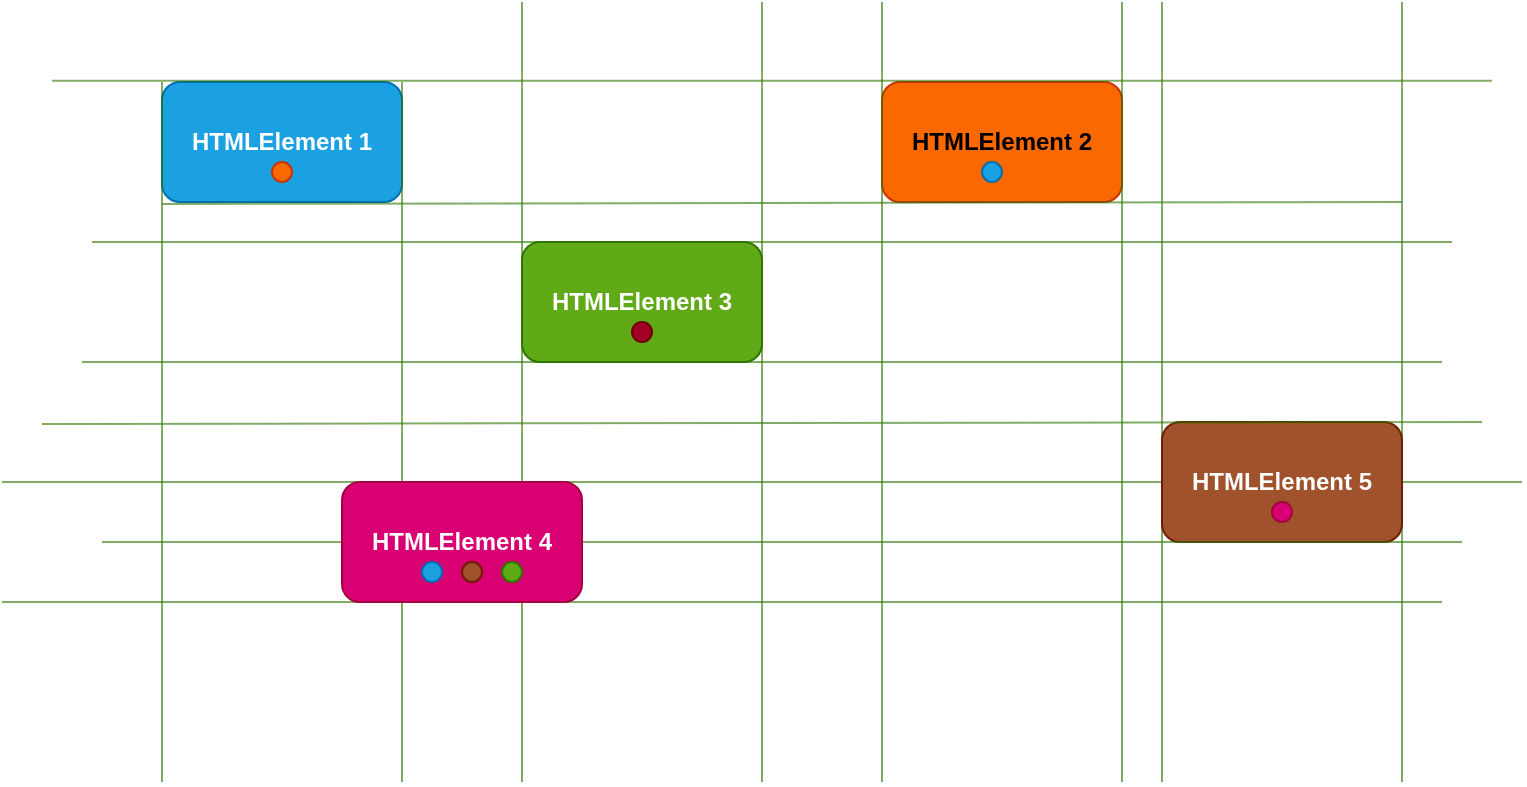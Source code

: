 <mxfile version="28.0.6">
  <diagram name="Page-1" id="fzvJIQ_de0OLvvBoXXh7">
    <mxGraphModel dx="785" dy="438" grid="1" gridSize="10" guides="1" tooltips="1" connect="1" arrows="1" fold="1" page="1" pageScale="1" pageWidth="850" pageHeight="1100" math="0" shadow="0">
      <root>
        <mxCell id="0" />
        <mxCell id="1" parent="0" />
        <mxCell id="SwLzwX62SQrjsGCUjmSD-1" value="&lt;b style=&quot;color: generic-light-dark(rgb(0, 0, 0), rgb(255, 255, 255));&quot;&gt;HTMLElement 1&lt;/b&gt;" style="rounded=1;whiteSpace=wrap;html=1;fillColor=#1ba1e2;fontColor=#ffffff;strokeColor=#006EAF;" vertex="1" parent="1">
          <mxGeometry x="120" y="90" width="120" height="60" as="geometry" />
        </mxCell>
        <mxCell id="SwLzwX62SQrjsGCUjmSD-2" value="&lt;b&gt;HTMLElement 3&lt;/b&gt;" style="rounded=1;whiteSpace=wrap;html=1;fillColor=#60a917;fontColor=#ffffff;strokeColor=#2D7600;" vertex="1" parent="1">
          <mxGeometry x="300" y="170" width="120" height="60" as="geometry" />
        </mxCell>
        <mxCell id="SwLzwX62SQrjsGCUjmSD-3" value="&lt;b&gt;HTMLElement 2&lt;/b&gt;" style="rounded=1;whiteSpace=wrap;html=1;fillColor=#fa6800;fontColor=#000000;strokeColor=#C73500;" vertex="1" parent="1">
          <mxGeometry x="480" y="90" width="120" height="60" as="geometry" />
        </mxCell>
        <mxCell id="SwLzwX62SQrjsGCUjmSD-7" value="" style="endArrow=none;html=1;rounded=0;fillColor=#60a917;strokeColor=#2D7600;entryX=1;entryY=0;entryDx=0;entryDy=0;opacity=60;" edge="1" parent="1" target="SwLzwX62SQrjsGCUjmSD-1">
          <mxGeometry width="50" height="50" relative="1" as="geometry">
            <mxPoint x="240" y="440" as="sourcePoint" />
            <mxPoint x="240" y="120" as="targetPoint" />
          </mxGeometry>
        </mxCell>
        <mxCell id="SwLzwX62SQrjsGCUjmSD-6" value="" style="endArrow=none;html=1;rounded=0;fillColor=#60a917;strokeColor=#2D7600;entryX=0;entryY=0;entryDx=0;entryDy=0;opacity=60;" edge="1" parent="1" target="SwLzwX62SQrjsGCUjmSD-1">
          <mxGeometry width="50" height="50" relative="1" as="geometry">
            <mxPoint x="120" y="440" as="sourcePoint" />
            <mxPoint x="120" y="120" as="targetPoint" />
          </mxGeometry>
        </mxCell>
        <mxCell id="SwLzwX62SQrjsGCUjmSD-8" value="" style="endArrow=none;html=1;rounded=0;fillColor=#60a917;strokeColor=#2D7600;opacity=60;" edge="1" parent="1">
          <mxGeometry width="50" height="50" relative="1" as="geometry">
            <mxPoint x="300" y="440" as="sourcePoint" />
            <mxPoint x="300" y="50" as="targetPoint" />
          </mxGeometry>
        </mxCell>
        <mxCell id="SwLzwX62SQrjsGCUjmSD-9" value="" style="endArrow=none;html=1;rounded=0;fillColor=#60a917;strokeColor=#2D7600;opacity=60;" edge="1" parent="1">
          <mxGeometry width="50" height="50" relative="1" as="geometry">
            <mxPoint x="420" y="440" as="sourcePoint" />
            <mxPoint x="420" y="50" as="targetPoint" />
          </mxGeometry>
        </mxCell>
        <mxCell id="SwLzwX62SQrjsGCUjmSD-10" value="" style="endArrow=none;html=1;rounded=0;fillColor=#60a917;strokeColor=#2D7600;opacity=60;" edge="1" parent="1">
          <mxGeometry width="50" height="50" relative="1" as="geometry">
            <mxPoint x="480" y="440" as="sourcePoint" />
            <mxPoint x="480" y="50" as="targetPoint" />
          </mxGeometry>
        </mxCell>
        <mxCell id="SwLzwX62SQrjsGCUjmSD-11" value="" style="endArrow=none;html=1;rounded=0;fillColor=#60a917;strokeColor=#2D7600;opacity=60;" edge="1" parent="1">
          <mxGeometry width="50" height="50" relative="1" as="geometry">
            <mxPoint x="600" y="440" as="sourcePoint" />
            <mxPoint x="600" y="50" as="targetPoint" />
          </mxGeometry>
        </mxCell>
        <mxCell id="SwLzwX62SQrjsGCUjmSD-13" value="" style="endArrow=none;html=1;rounded=0;fillColor=#60a917;strokeColor=#2D7600;opacity=60;" edge="1" parent="1">
          <mxGeometry width="50" height="50" relative="1" as="geometry">
            <mxPoint x="620" y="440" as="sourcePoint" />
            <mxPoint x="620" y="50" as="targetPoint" />
          </mxGeometry>
        </mxCell>
        <mxCell id="SwLzwX62SQrjsGCUjmSD-14" value="" style="endArrow=none;html=1;rounded=0;fillColor=#60a917;strokeColor=#2D7600;opacity=60;" edge="1" parent="1">
          <mxGeometry width="50" height="50" relative="1" as="geometry">
            <mxPoint x="740" y="440" as="sourcePoint" />
            <mxPoint x="740" y="50" as="targetPoint" />
          </mxGeometry>
        </mxCell>
        <mxCell id="SwLzwX62SQrjsGCUjmSD-15" value="" style="endArrow=none;html=1;rounded=0;fillColor=#60a917;strokeColor=#2D7600;opacity=60;" edge="1" parent="1">
          <mxGeometry width="50" height="50" relative="1" as="geometry">
            <mxPoint x="740" y="150" as="sourcePoint" />
            <mxPoint x="120" y="151" as="targetPoint" />
          </mxGeometry>
        </mxCell>
        <mxCell id="SwLzwX62SQrjsGCUjmSD-16" value="" style="endArrow=none;html=1;rounded=0;fillColor=#60a917;strokeColor=#2D7600;opacity=60;" edge="1" parent="1">
          <mxGeometry width="50" height="50" relative="1" as="geometry">
            <mxPoint x="760" y="350" as="sourcePoint" />
            <mxPoint x="40" y="350" as="targetPoint" />
          </mxGeometry>
        </mxCell>
        <mxCell id="SwLzwX62SQrjsGCUjmSD-17" value="" style="endArrow=none;html=1;rounded=0;fillColor=#60a917;strokeColor=#2D7600;opacity=60;" edge="1" parent="1">
          <mxGeometry width="50" height="50" relative="1" as="geometry">
            <mxPoint x="800" y="290" as="sourcePoint" />
            <mxPoint x="40" y="290" as="targetPoint" />
          </mxGeometry>
        </mxCell>
        <mxCell id="SwLzwX62SQrjsGCUjmSD-12" value="&lt;b&gt;HTMLElement 5&lt;/b&gt;" style="rounded=1;whiteSpace=wrap;html=1;fillColor=#a0522d;fontColor=#ffffff;strokeColor=#6D1F00;" vertex="1" parent="1">
          <mxGeometry x="620" y="260" width="120" height="60" as="geometry" />
        </mxCell>
        <mxCell id="SwLzwX62SQrjsGCUjmSD-18" value="" style="endArrow=none;html=1;rounded=0;fillColor=#60a917;strokeColor=#2D7600;opacity=60;" edge="1" parent="1">
          <mxGeometry width="50" height="50" relative="1" as="geometry">
            <mxPoint x="785" y="89.43" as="sourcePoint" />
            <mxPoint x="65" y="89.43" as="targetPoint" />
          </mxGeometry>
        </mxCell>
        <mxCell id="SwLzwX62SQrjsGCUjmSD-36" value="" style="endArrow=none;html=1;rounded=0;fillColor=#60a917;strokeColor=#2D7600;opacity=60;" edge="1" parent="1">
          <mxGeometry width="50" height="50" relative="1" as="geometry">
            <mxPoint x="780" y="260" as="sourcePoint" />
            <mxPoint x="60" y="261" as="targetPoint" />
          </mxGeometry>
        </mxCell>
        <mxCell id="SwLzwX62SQrjsGCUjmSD-37" value="" style="endArrow=none;html=1;rounded=0;fillColor=#60a917;strokeColor=#2D7600;opacity=60;" edge="1" parent="1">
          <mxGeometry width="50" height="50" relative="1" as="geometry">
            <mxPoint x="770" y="320" as="sourcePoint" />
            <mxPoint x="90" y="320" as="targetPoint" />
          </mxGeometry>
        </mxCell>
        <mxCell id="SwLzwX62SQrjsGCUjmSD-4" value="&lt;b&gt;HTMLElement 4&lt;/b&gt;" style="rounded=1;whiteSpace=wrap;html=1;fillColor=#d80073;fontColor=#ffffff;strokeColor=#A50040;" vertex="1" parent="1">
          <mxGeometry x="210" y="290" width="120" height="60" as="geometry" />
        </mxCell>
        <mxCell id="SwLzwX62SQrjsGCUjmSD-38" value="" style="endArrow=none;html=1;rounded=0;fillColor=#60a917;strokeColor=#2D7600;opacity=60;" edge="1" parent="1">
          <mxGeometry width="50" height="50" relative="1" as="geometry">
            <mxPoint x="760" y="230" as="sourcePoint" />
            <mxPoint x="80" y="230" as="targetPoint" />
          </mxGeometry>
        </mxCell>
        <mxCell id="SwLzwX62SQrjsGCUjmSD-39" value="" style="endArrow=none;html=1;rounded=0;fillColor=#60a917;strokeColor=#2D7600;opacity=60;" edge="1" parent="1">
          <mxGeometry width="50" height="50" relative="1" as="geometry">
            <mxPoint x="765" y="170" as="sourcePoint" />
            <mxPoint x="85" y="170" as="targetPoint" />
          </mxGeometry>
        </mxCell>
        <mxCell id="SwLzwX62SQrjsGCUjmSD-41" value="" style="ellipse;whiteSpace=wrap;html=1;aspect=fixed;fillColor=#1ba1e2;fontColor=#ffffff;strokeColor=#006EAF;" vertex="1" parent="1">
          <mxGeometry x="250" y="330" width="10" height="10" as="geometry" />
        </mxCell>
        <mxCell id="SwLzwX62SQrjsGCUjmSD-44" value="" style="ellipse;whiteSpace=wrap;html=1;aspect=fixed;fillColor=#d80073;fontColor=#ffffff;strokeColor=#A50040;" vertex="1" parent="1">
          <mxGeometry x="675" y="300" width="10" height="10" as="geometry" />
        </mxCell>
        <mxCell id="SwLzwX62SQrjsGCUjmSD-46" value="" style="ellipse;whiteSpace=wrap;html=1;aspect=fixed;fillColor=#fa6800;fontColor=#000000;strokeColor=#C73500;" vertex="1" parent="1">
          <mxGeometry x="175" y="130" width="10" height="10" as="geometry" />
        </mxCell>
        <mxCell id="SwLzwX62SQrjsGCUjmSD-48" value="" style="ellipse;whiteSpace=wrap;html=1;aspect=fixed;fillColor=#a0522d;fontColor=#ffffff;strokeColor=#6D1F00;" vertex="1" parent="1">
          <mxGeometry x="270" y="330" width="10" height="10" as="geometry" />
        </mxCell>
        <mxCell id="SwLzwX62SQrjsGCUjmSD-49" value="" style="ellipse;whiteSpace=wrap;html=1;aspect=fixed;fillColor=#1ba1e2;fontColor=#ffffff;strokeColor=#006EAF;" vertex="1" parent="1">
          <mxGeometry x="530" y="130" width="10" height="10" as="geometry" />
        </mxCell>
        <mxCell id="SwLzwX62SQrjsGCUjmSD-50" value="" style="ellipse;whiteSpace=wrap;html=1;aspect=fixed;fillColor=#a20025;fontColor=#ffffff;strokeColor=#6F0000;" vertex="1" parent="1">
          <mxGeometry x="355" y="210" width="10" height="10" as="geometry" />
        </mxCell>
        <mxCell id="SwLzwX62SQrjsGCUjmSD-51" value="" style="ellipse;whiteSpace=wrap;html=1;aspect=fixed;fillColor=#60a917;fontColor=#ffffff;strokeColor=#2D7600;" vertex="1" parent="1">
          <mxGeometry x="290" y="330" width="10" height="10" as="geometry" />
        </mxCell>
      </root>
    </mxGraphModel>
  </diagram>
</mxfile>
